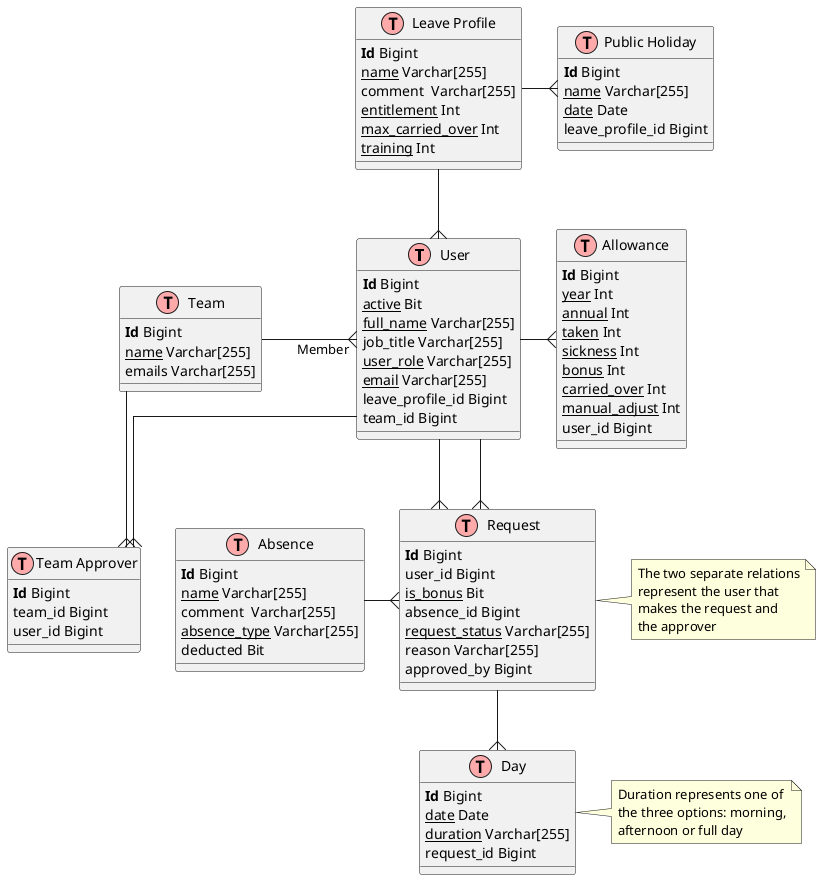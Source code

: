 @startuml
!define Table(name,desc) class name as "desc" << (T,#FFAAAA) >>
' we use bold for primary key
' green color for unique
' and underscore for not_null
!define primary_key(x) <b>x</b>
!define unique(x) <color:green>x</color>
!define not_null(x) <u>x</u>
' other tags available:
' <i></i>
' <back:COLOR></color>, where color is a color name or html color code
' (#FFAACC)
' see: http://plantuml.com/classes.html#More
'hide methods
'hide stereotypes
skinparam linetype ortho
' skinparam linetype polyline
' skinparam style strictuml

' entities

Table(user, "User") {
  primary_key(Id) Bigint
  not_null(active) Bit
  not_null(full_name) Varchar[255]
  job_title Varchar[255]
  not_null(user_role) Varchar[255]
  not_null(email) Varchar[255]
  leave_profile_id Bigint
  team_id Bigint
}

Table(team_approver, "Team Approver") {
  primary_key(Id) Bigint
  team_id Bigint
  user_id Bigint
}

Table(team, "Team") {
  primary_key(Id) Bigint
  not_null(name) Varchar[255]
  emails Varchar[255]
}

Table(allowance, "Allowance") {
  primary_key(Id) Bigint
  not_null(year) Int
  not_null(annual) Int
  not_null(taken) Int
  not_null(sickness) Int
  not_null(bonus) Int
  not_null(carried_over) Int
  not_null(manual_adjust) Int
  user_id Bigint
}

Table(request, "Request") {
  primary_key(Id) Bigint
  user_id Bigint
  not_null(is_bonus) Bit
  absence_id Bigint
  not_null(request_status) Varchar[255]
  reason Varchar[255]
  approved_by Bigint
}

Table(absence, "Absence") {
  primary_key(Id) Bigint
  not_null(name) Varchar[255]
  comment  Varchar[255]
  not_null(absence_type) Varchar[255]
  deducted Bit
}

Table(day, "Day") {
  primary_key(Id) Bigint
  not_null(date) Date
  not_null(duration) Varchar[255]
  request_id Bigint
}

Table(leave_profile, "Leave Profile") {
  primary_key(Id) Bigint
  not_null(name) Varchar[255]
  comment  Varchar[255]
  not_null(entitlement) Int
  not_null(max_carried_over) Int
  not_null(training) Int
}

Table(public_holiday, "Public Holiday") {
  primary_key(Id) Bigint
  not_null(name) Varchar[255]
  not_null(date) Date
  leave_profile_id Bigint
}


' relationships

' one to many relationship
user --{ team_approver
team -{ team_approver
team -{ user : Member
user -{ allowance
user --{ request
user --{ request
absence -{ request
request --{ day
leave_profile --{ user
leave_profile -{ public_holiday
note right of request: The two separate relations\nrepresent the user that\nmakes the request and\nthe approver
note right of day: Duration represents one of\nthe three options: morning,\nafternoon or full day
@enduml
